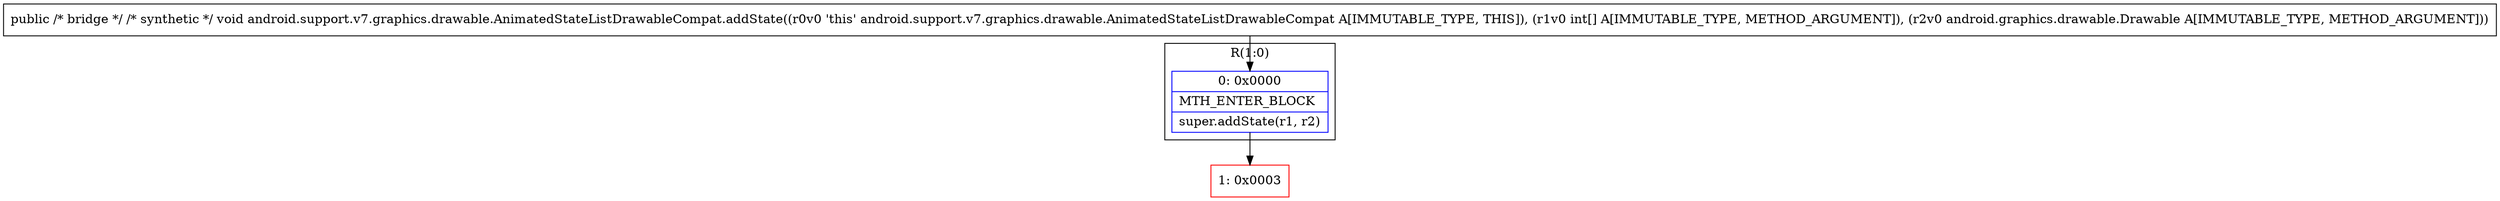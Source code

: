digraph "CFG forandroid.support.v7.graphics.drawable.AnimatedStateListDrawableCompat.addState([ILandroid\/graphics\/drawable\/Drawable;)V" {
subgraph cluster_Region_482027788 {
label = "R(1:0)";
node [shape=record,color=blue];
Node_0 [shape=record,label="{0\:\ 0x0000|MTH_ENTER_BLOCK\l|super.addState(r1, r2)\l}"];
}
Node_1 [shape=record,color=red,label="{1\:\ 0x0003}"];
MethodNode[shape=record,label="{public \/* bridge *\/ \/* synthetic *\/ void android.support.v7.graphics.drawable.AnimatedStateListDrawableCompat.addState((r0v0 'this' android.support.v7.graphics.drawable.AnimatedStateListDrawableCompat A[IMMUTABLE_TYPE, THIS]), (r1v0 int[] A[IMMUTABLE_TYPE, METHOD_ARGUMENT]), (r2v0 android.graphics.drawable.Drawable A[IMMUTABLE_TYPE, METHOD_ARGUMENT])) }"];
MethodNode -> Node_0;
Node_0 -> Node_1;
}

